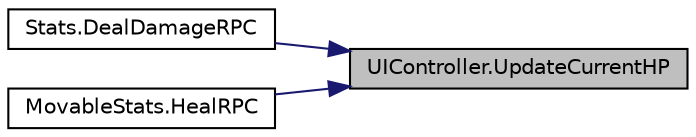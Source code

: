 digraph "UIController.UpdateCurrentHP"
{
 // INTERACTIVE_SVG=YES
 // LATEX_PDF_SIZE
  edge [fontname="Helvetica",fontsize="10",labelfontname="Helvetica",labelfontsize="10"];
  node [fontname="Helvetica",fontsize="10",shape=record];
  rankdir="RL";
  Node1 [label="UIController.UpdateCurrentHP",height=0.2,width=0.4,color="black", fillcolor="grey75", style="filled", fontcolor="black",tooltip="Updates the current HP of the entity."];
  Node1 -> Node2 [dir="back",color="midnightblue",fontsize="10",style="solid",fontname="Helvetica"];
  Node2 [label="Stats.DealDamageRPC",height=0.2,width=0.4,color="black", fillcolor="white", style="filled",URL="$class_stats.html#aa42ab5ae9f21d5c9b7670548e07495de",tooltip=" "];
  Node1 -> Node3 [dir="back",color="midnightblue",fontsize="10",style="solid",fontname="Helvetica"];
  Node3 [label="MovableStats.HealRPC",height=0.2,width=0.4,color="black", fillcolor="white", style="filled",URL="$class_movable_stats.html#aaa1da792e42f2fc4176ef6eaf41aaf9e",tooltip=" "];
}
